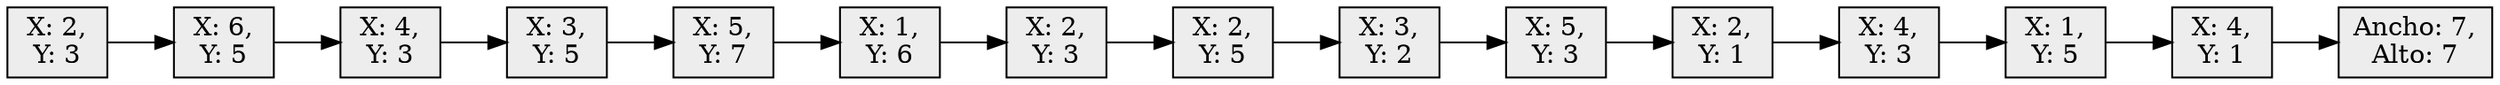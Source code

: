 digraph G { 
rankdir=LR; 
node [shape=box, color=black , style=filled, fillcolor=gray93];
Node0[label="Ancho: 7,\nAlto: 7"];
Node1[label="X: 4,\nY: 1"];
Node1->Node0;
Node2[label="X: 1,\nY: 5"];
Node2->Node1;
Node3[label="X: 4,\nY: 3"];
Node3->Node2;
Node4[label="X: 2,\nY: 1"];
Node4->Node3;
Node5[label="X: 5,\nY: 3"];
Node5->Node4;
Node6[label="X: 3,\nY: 2"];
Node6->Node5;
Node7[label="X: 2,\nY: 5"];
Node7->Node6;
Node8[label="X: 2,\nY: 3"];
Node8->Node7;
Node9[label="X: 1,\nY: 6"];
Node9->Node8;
Node10[label="X: 5,\nY: 7"];
Node10->Node9;
Node11[label="X: 3,\nY: 5"];
Node11->Node10;
Node12[label="X: 4,\nY: 3"];
Node12->Node11;
Node13[label="X: 6,\nY: 5"];
Node13->Node12;
Node14[label="X: 2,\nY: 3"];
Node14->Node13;
}